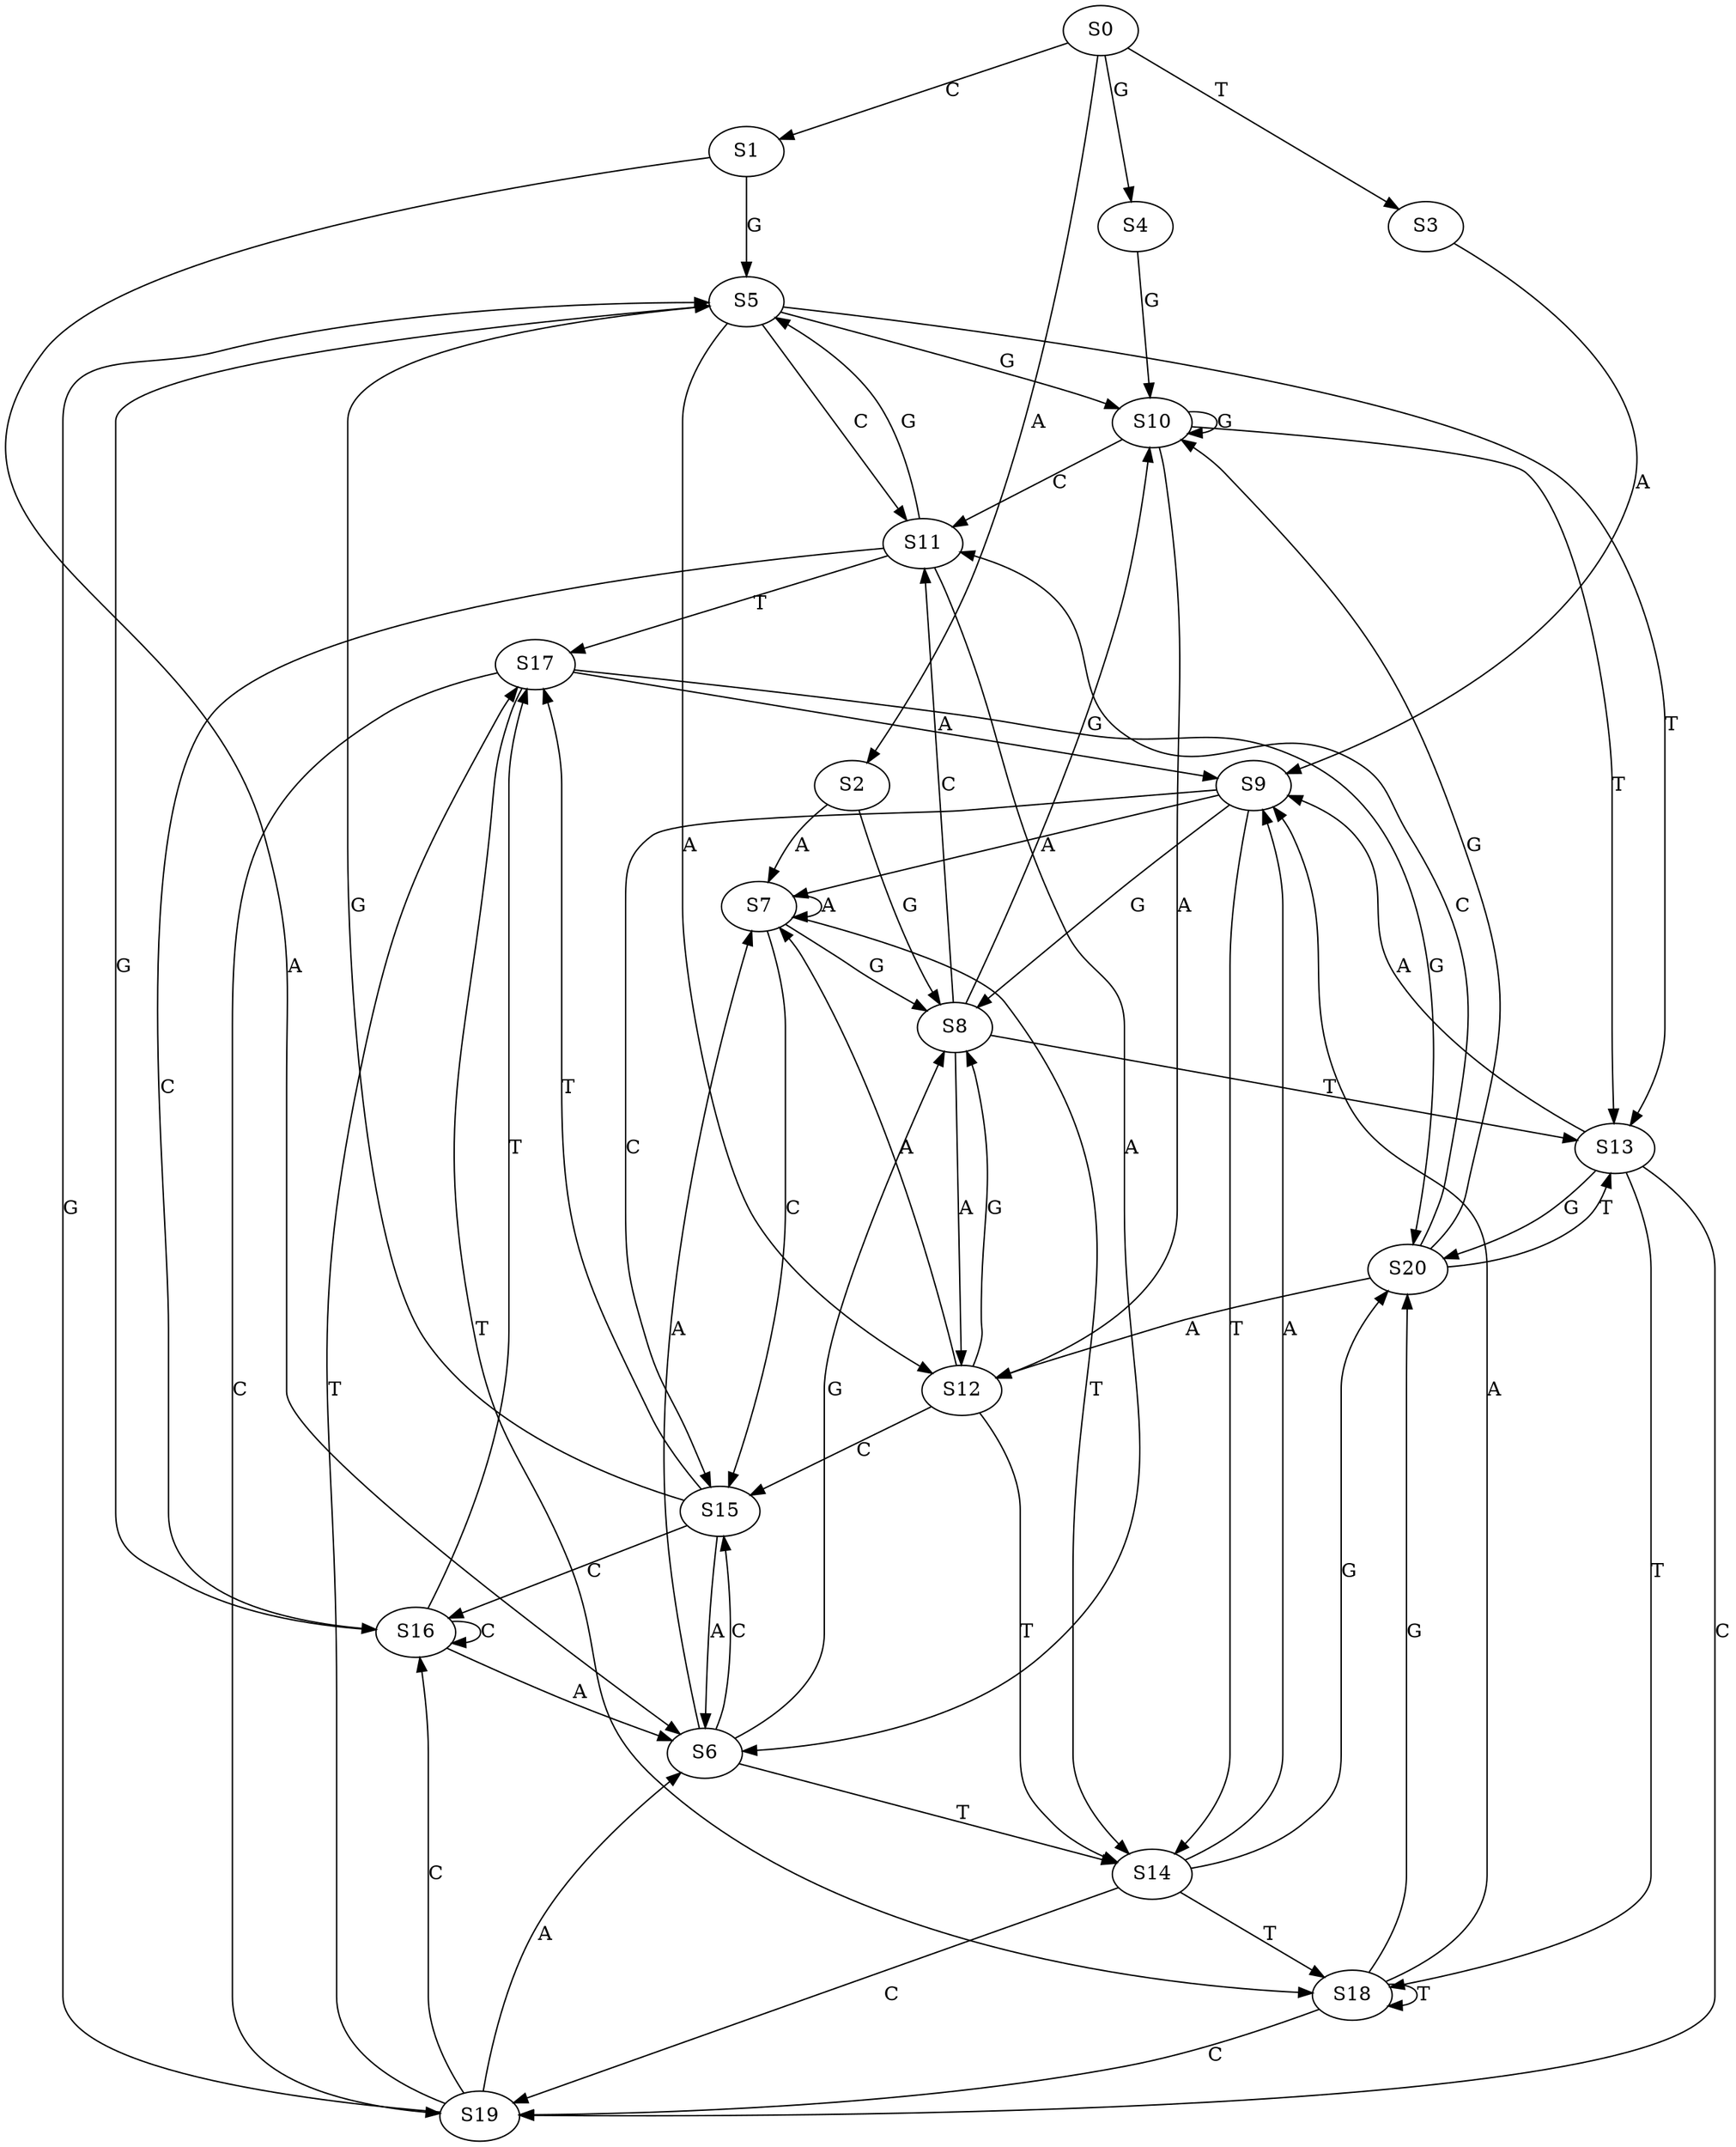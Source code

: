 strict digraph  {
	S0 -> S1 [ label = C ];
	S0 -> S2 [ label = A ];
	S0 -> S3 [ label = T ];
	S0 -> S4 [ label = G ];
	S1 -> S5 [ label = G ];
	S1 -> S6 [ label = A ];
	S2 -> S7 [ label = A ];
	S2 -> S8 [ label = G ];
	S3 -> S9 [ label = A ];
	S4 -> S10 [ label = G ];
	S5 -> S10 [ label = G ];
	S5 -> S11 [ label = C ];
	S5 -> S12 [ label = A ];
	S5 -> S13 [ label = T ];
	S6 -> S7 [ label = A ];
	S6 -> S8 [ label = G ];
	S6 -> S14 [ label = T ];
	S6 -> S15 [ label = C ];
	S7 -> S14 [ label = T ];
	S7 -> S7 [ label = A ];
	S7 -> S8 [ label = G ];
	S7 -> S15 [ label = C ];
	S8 -> S11 [ label = C ];
	S8 -> S13 [ label = T ];
	S8 -> S12 [ label = A ];
	S8 -> S10 [ label = G ];
	S9 -> S8 [ label = G ];
	S9 -> S15 [ label = C ];
	S9 -> S7 [ label = A ];
	S9 -> S14 [ label = T ];
	S10 -> S13 [ label = T ];
	S10 -> S11 [ label = C ];
	S10 -> S12 [ label = A ];
	S10 -> S10 [ label = G ];
	S11 -> S5 [ label = G ];
	S11 -> S16 [ label = C ];
	S11 -> S17 [ label = T ];
	S11 -> S6 [ label = A ];
	S12 -> S15 [ label = C ];
	S12 -> S7 [ label = A ];
	S12 -> S8 [ label = G ];
	S12 -> S14 [ label = T ];
	S13 -> S18 [ label = T ];
	S13 -> S19 [ label = C ];
	S13 -> S9 [ label = A ];
	S13 -> S20 [ label = G ];
	S14 -> S9 [ label = A ];
	S14 -> S19 [ label = C ];
	S14 -> S20 [ label = G ];
	S14 -> S18 [ label = T ];
	S15 -> S16 [ label = C ];
	S15 -> S5 [ label = G ];
	S15 -> S17 [ label = T ];
	S15 -> S6 [ label = A ];
	S16 -> S17 [ label = T ];
	S16 -> S16 [ label = C ];
	S16 -> S5 [ label = G ];
	S16 -> S6 [ label = A ];
	S17 -> S20 [ label = G ];
	S17 -> S18 [ label = T ];
	S17 -> S9 [ label = A ];
	S17 -> S19 [ label = C ];
	S18 -> S19 [ label = C ];
	S18 -> S20 [ label = G ];
	S18 -> S9 [ label = A ];
	S18 -> S18 [ label = T ];
	S19 -> S16 [ label = C ];
	S19 -> S6 [ label = A ];
	S19 -> S5 [ label = G ];
	S19 -> S17 [ label = T ];
	S20 -> S10 [ label = G ];
	S20 -> S11 [ label = C ];
	S20 -> S12 [ label = A ];
	S20 -> S13 [ label = T ];
}
